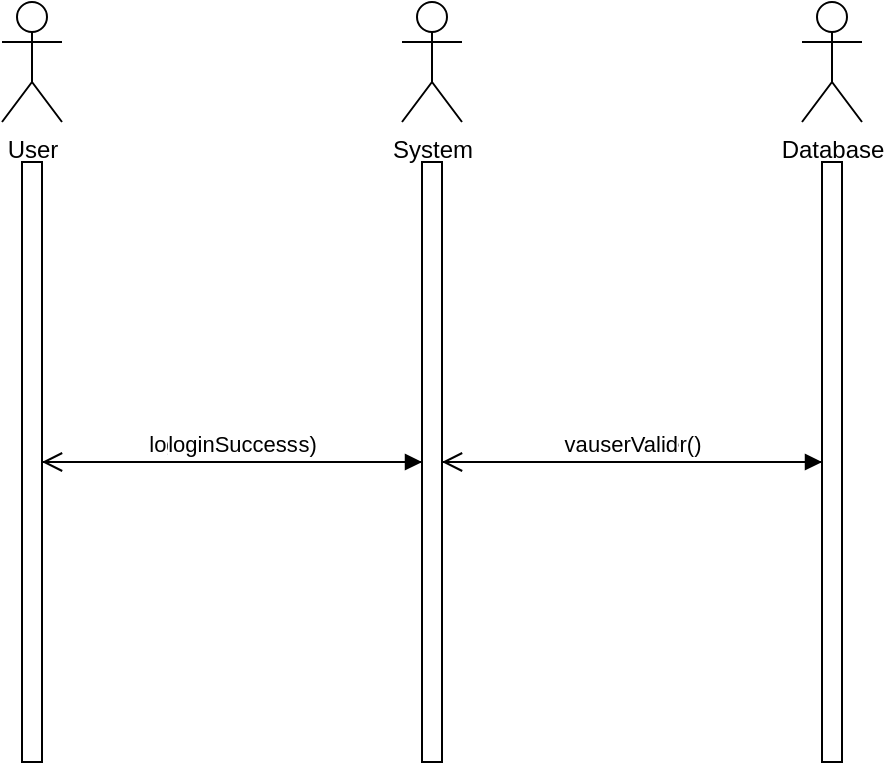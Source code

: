 <mxfile>
    <diagram name="Sequence-Diagram" id="sequence-example">
        <mxGraphModel dx="1200" dy="800" grid="1" gridSize="10" guides="1" tooltips="1" connect="1" arrows="1" fold="1" page="1" pageScale="1" pageWidth="850" pageHeight="1100" math="0" shadow="0">
            <root>
                <mxCell id="0"/>
                <mxCell id="1" parent="0"/>
                
                <!-- Actors/Participants -->
                <mxCell id="actor1" value="User" style="shape=umlActor;verticalLabelPosition=bottom;verticalAlign=top;html=1;" vertex="1" parent="1">
                    <mxGeometry x="100" y="40" width="30" height="60" as="geometry"/>
                </mxCell>
                <mxCell id="actor2" value="System" style="shape=umlActor;verticalLabelPosition=bottom;verticalAlign=top;html=1;" vertex="1" parent="1">
                    <mxGeometry x="300" y="40" width="30" height="60" as="geometry"/>
                </mxCell>
                <mxCell id="actor3" value="Database" style="shape=umlActor;verticalLabelPosition=bottom;verticalAlign=top;html=1;" vertex="1" parent="1">
                    <mxGeometry x="500" y="40" width="30" height="60" as="geometry"/>
                </mxCell>
                
                <!-- Lifelines -->
                <mxCell id="lifeline1" value="" style="html=1;points=[];perimeter=orthogonalPerimeter;outlineConnect=0;targetShapes=umlLifeline;portConstraint=eastwest;newEdgeStyle={&quot;edgeStyle&quot;:&quot;elbowEdgeStyle&quot;,&quot;elbow&quot;:&quot;vertical&quot;,&quot;curved&quot;:0,&quot;rounded&quot;:0};" vertex="1" parent="1">
                    <mxGeometry x="110" y="120" width="10" height="300" as="geometry"/>
                </mxCell>
                <mxCell id="lifeline2" value="" style="html=1;points=[];perimeter=orthogonalPerimeter;outlineConnect=0;targetShapes=umlLifeline;portConstraint=eastwest;newEdgeStyle={&quot;edgeStyle&quot;:&quot;elbowEdgeStyle&quot;,&quot;elbow&quot;:&quot;vertical&quot;,&quot;curved&quot;:0,&quot;rounded&quot;:0};" vertex="1" parent="1">
                    <mxGeometry x="310" y="120" width="10" height="300" as="geometry"/>
                </mxCell>
                <mxCell id="lifeline3" value="" style="html=1;points=[];perimeter=orthogonalPerimeter;outlineConnect=0;targetShapes=umlLifeline;portConstraint=eastwest;newEdgeStyle={&quot;edgeStyle&quot;:&quot;elbowEdgeStyle&quot;,&quot;elbow&quot;:&quot;vertical&quot;,&quot;curved&quot;:0,&quot;rounded&quot;:0};" vertex="1" parent="1">
                    <mxGeometry x="510" y="120" width="10" height="300" as="geometry"/>
                </mxCell>
                
                <!-- Messages -->
                <mxCell id="msg1" value="login(credentials)" style="html=1;verticalAlign=bottom;endArrow=block;edgeStyle=elbowEdgeStyle;elbow=vertical;curved=0;rounded=0;" edge="1" parent="1" source="lifeline1" target="lifeline2">
                    <mxGeometry relative="1" as="geometry">
                        <mxPoint x="120" y="160" as="sourcePoint"/>
                        <mxPoint x="310" y="160" as="targetPoint"/>
                    </mxGeometry>
                </mxCell>
                <mxCell id="msg2" value="validateUser()" style="html=1;verticalAlign=bottom;endArrow=block;edgeStyle=elbowEdgeStyle;elbow=vertical;curved=0;rounded=0;" edge="1" parent="1" source="lifeline2" target="lifeline3">
                    <mxGeometry relative="1" as="geometry">
                        <mxPoint x="320" y="200" as="sourcePoint"/>
                        <mxPoint x="510" y="200" as="targetPoint"/>
                    </mxGeometry>
                </mxCell>
                <mxCell id="msg3" value="userValid" style="html=1;verticalAlign=bottom;endArrow=open;dashed=1;endSize=8;edgeStyle=elbowEdgeStyle;elbow=vertical;curved=0;rounded=0;" edge="1" parent="1" source="lifeline3" target="lifeline2">
                    <mxGeometry relative="1" as="geometry">
                        <mxPoint x="510" y="240" as="sourcePoint"/>
                        <mxPoint x="320" y="240" as="targetPoint"/>
                    </mxGeometry>
                </mxCell>
                <mxCell id="msg4" value="loginSuccess" style="html=1;verticalAlign=bottom;endArrow=open;dashed=1;endSize=8;edgeStyle=elbowEdgeStyle;elbow=vertical;curved=0;rounded=0;" edge="1" parent="1" source="lifeline2" target="lifeline1">
                    <mxGeometry relative="1" as="geometry">
                        <mxPoint x="310" y="280" as="sourcePoint"/>
                        <mxPoint x="120" y="280" as="targetPoint"/>
                    </mxGeometry>
                </mxCell>
            </root>
        </mxGraphModel>
    </diagram>
</mxfile>